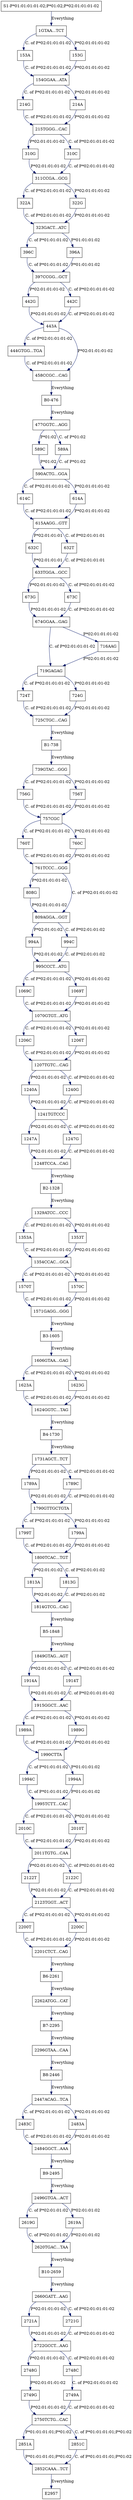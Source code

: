 digraph G {
  "S1-P*01:01:01:01-02;P*01:02;P*02:01:01:01-02" [shape=box, ];
  "442G" [shape=box, ];
  "761TCCC...GGG" [shape=box, ];
  "632C" [shape=box, ];
  "2619G" [shape=box, ];
  "1069C" [shape=box, ];
  "719GAGAG" [shape=box, ];
  "396C" [shape=box, ];
  "1247A" [shape=box, ];
  "396A" [shape=box, ];
  "1207TGTC...CAG" [shape=box, ];
  "808G" [shape=box, ];
  "444GTGG...TGA" [shape=box, ];
  "2262ATGG...CAT" [shape=box, ];
  "590ACTG...GGA" [shape=box, ];
  "2123TGGT...ACT" [shape=box, ];
  "1914A" [shape=box, ];
  "756G" [shape=box, ];
  "632T" [shape=box, ];
  "1070GTGT...ATG" [shape=box, ];
  "724T" [shape=box, ];
  "2620TGAC...TAA" [shape=box, ];
  "2122T" [shape=box, ];
  "633TGGA...GCC" [shape=box, ];
  "458CCGC...CAG" [shape=box, ];
  "589C" [shape=box, ];
  "1849GTAG...AGT" [shape=box, ];
  "589A" [shape=box, ];
  "2484GGCT...AAA" [shape=box, ];
  "1206C" [shape=box, ];
  "443A" [shape=box, ];
  "1994C" [shape=box, ];
  "2749G" [shape=box, ];
  "994A" [shape=box, ];
  "1240A" [shape=box, ];
  "673G" [shape=box, ];
  "2851A" [shape=box, ];
  "2010C" [shape=box, ];
  "442C" [shape=box, ];
  "B6-2261" [shape=box, ];
  "2200T" [shape=box, ];
  "1790GTTGCTGTA" [shape=box, ];
  "1241TGTCCC" [shape=box, ];
  "760T" [shape=box, ];
  "2010T" [shape=box, ];
  "1571GAGG...GGG" [shape=box, ];
  "1329ATCC...CCC" [shape=box, ];
  "311CCGA...GCG" [shape=box, ];
  "1GTAA...TCT" [shape=box, ];
  "2851C" [shape=box, ];
  "724G" [shape=box, ];
  "2750TCTG...CAC" [shape=box, ];
  "2122C" [shape=box, ];
  "614C" [shape=box, ];
  "153A" [shape=box, ];
  "2748G" [shape=box, ];
  "2722GCCT...AAG" [shape=box, ];
  "1915GGCT...AAC" [shape=box, ];
  "995CCCT...ATG" [shape=box, ];
  "2483C" [shape=box, ];
  "310G" [shape=box, ];
  "809AGGA...GGT" [shape=box, ];
  "310C" [shape=box, ];
  "2852CAAA...TCT" [shape=box, ];
  "B1-738" [shape=box, ];
  "2201CTCT...CAG" [shape=box, ];
  "674GGAA...GAG" [shape=box, ];
  "214G" [shape=box, ];
  "760C" [shape=box, ];
  "214A" [shape=box, ];
  "1069T" [shape=box, ];
  "2748C" [shape=box, ];
  "1990CTTA" [shape=box, ];
  "673C" [shape=box, ];
  "1995TCTT...CAC" [shape=box, ];
  "154GGAA...ATA" [shape=box, ];
  "153G" [shape=box, ];
  "2011TGTG...CAA" [shape=box, ];
  "1606GTAA...GAG" [shape=box, ];
  "1789A" [shape=box, ];
  "B8-2446" [shape=box, ];
  "1989A" [shape=box, ];
  "725CTGC...CAG" [shape=box, ];
  "322A" [shape=box, ];
  "2296GTAA...CAA" [shape=box, ];
  "2496GTGA...ACT" [shape=box, ];
  "E2957" [shape=box, ];
  "215TGGG...CAC" [shape=box, ];
  "B2-1328" [shape=box, ];
  "757CGC" [shape=box, ];
  "1814GTCG...CAG" [shape=box, ];
  "1624GGTC...TAG" [shape=box, ];
  "B4-1730" [shape=box, ];
  "1789C" [shape=box, ];
  "B3-1605" [shape=box, ];
  "1813A" [shape=box, ];
  "1989G" [shape=box, ];
  "1570T" [shape=box, ];
  "1570C" [shape=box, ];
  "1353A" [shape=box, ];
  "756T" [shape=box, ];
  "1240G" [shape=box, ];
  "477GGTC...AGG" [shape=box, ];
  "1731AGCT...TCT" [shape=box, ];
  "322G" [shape=box, ];
  "1248TCCA...CAG" [shape=box, ];
  "614A" [shape=box, ];
  "994C" [shape=box, ];
  "1623A" [shape=box, ];
  "1994A" [shape=box, ];
  "2619A" [shape=box, ];
  "1206T" [shape=box, ];
  "2721A" [shape=box, ];
  "2200C" [shape=box, ];
  "2447ACAG...TCA" [shape=box, ];
  "716AAG" [shape=box, ];
  "1247G" [shape=box, ];
  "1799T" [shape=box, ];
  "1623G" [shape=box, ];
  "1813G" [shape=box, ];
  "739GTAC...GGG" [shape=box, ];
  "B0-476" [shape=box, ];
  "615AAGG...GTT" [shape=box, ];
  "B10-2659" [shape=box, ];
  "B5-1848" [shape=box, ];
  "1353T" [shape=box, ];
  "397CCGG...GCT" [shape=box, ];
  "2660GATT...AAG" [shape=box, ];
  "B9-2495" [shape=box, ];
  "2749A" [shape=box, ];
  "2483A" [shape=box, ];
  "1354CCAC...GCA" [shape=box, ];
  "2721G" [shape=box, ];
  "1799A" [shape=box, ];
  "1914T" [shape=box, ];
  "1800TCAC...TGT" [shape=box, ];
  "323GACT...ATC" [shape=box, ];
  "B7-2295" [shape=box, ];
  
  
  edge [color="#001267", ];
  "S1-P*01:01:01:01-02;P*01:02;P*02:01:01:01-02" -> "1GTAA...TCT" [label="Everything",
                                                                   ];
  "442G" -> "443A" [label="P*02:01:01:01-02", ];
  "761TCCC...GGG" -> "808G" [label="P*02:01:01:01-02", ];
  "761TCCC...GGG" -> "809AGGA...GGT" [label="C. of P*02:01:01:01-02", ];
  "632C" -> "633TGGA...GCC" [label="P*02:01:01:01", ];
  "2619G" -> "2620TGAC...TAA" [label="C. of P*02:01:01:02", ];
  "1069C" -> "1070GTGT...ATG" [label="C. of P*02:01:01:01-02", ];
  "719GAGAG" -> "724G" [label="P*02:01:01:01-02", ];
  "719GAGAG" -> "724T" [label="C. of P*02:01:01:01-02", ];
  "396C" -> "397CCGG...GCT" [label="C. of P*01:01:01:02", ];
  "1247A" -> "1248TCCA...CAG" [label="P*02:01:01:01-02", ];
  "396A" -> "397CCGG...GCT" [label="P*01:01:01:02", ];
  "1207TGTC...CAG" -> "1240A" [label="P*02:01:01:01-02", ];
  "1207TGTC...CAG" -> "1240G" [label="C. of P*02:01:01:01-02", ];
  "808G" -> "809AGGA...GGT" [label="P*02:01:01:01-02", ];
  "444GTGG...TGA" -> "458CCGC...CAG" [label="C. of P*02:01:01:01-02", ];
  "2262ATGG...CAT" -> "B7-2295" [label="Everything", ];
  "590ACTG...GGA" -> "614A" [label="P*02:01:01:01-02", ];
  "590ACTG...GGA" -> "614C" [label="C. of P*02:01:01:01-02", ];
  "2123TGGT...ACT" -> "2200C" [label="P*02:01:01:01-02", ];
  "2123TGGT...ACT" -> "2200T" [label="C. of P*02:01:01:01-02", ];
  "1914A" -> "1915GGCT...AAC" [label="P*02:01:01:01-02", ];
  "756G" -> "757CGC" [label="C. of P*02:01:01:01-02", ];
  "632T" -> "633TGGA...GCC" [label="C. of P*02:01:01:01", ];
  "1070GTGT...ATG" -> "1206C" [label="C. of P*02:01:01:01-02", ];
  "1070GTGT...ATG" -> "1206T" [label="P*02:01:01:01-02", ];
  "724T" -> "725CTGC...CAG" [label="C. of P*02:01:01:01-02", ];
  "2620TGAC...TAA" -> "B10-2659" [label="Everything", ];
  "2122T" -> "2123TGGT...ACT" [label="P*02:01:01:01-02", ];
  "633TGGA...GCC" -> "673C" [label="C. of P*02:01:01:01-02", ];
  "633TGGA...GCC" -> "673G" [label="P*02:01:01:01-02", ];
  "458CCGC...CAG" -> "B0-476" [label="Everything", ];
  "589C" -> "590ACTG...GGA" [label="P*01:02", ];
  "1849GTAG...AGT" -> "1914A" [label="P*02:01:01:01-02", ];
  "1849GTAG...AGT" -> "1914T" [label="C. of P*02:01:01:01-02", ];
  "589A" -> "590ACTG...GGA" [label="C. of P*01:02", ];
  "2484GGCT...AAA" -> "B9-2495" [label="Everything", ];
  "1206C" -> "1207TGTC...CAG" [label="C. of P*02:01:01:01-02", ];
  "443A" -> "444GTGG...TGA" [label="C. of P*02:01:01:01-02", ];
  "443A" -> "458CCGC...CAG" [label="P*02:01:01:01-02", ];
  "1994C" -> "1995TCTT...CAC" [label="C. of P*01:01:01:02", ];
  "2749G" -> "2750TCTG...CAC" [label="P*02:01:01:01-02", ];
  "994A" -> "995CCCT...ATG" [label="P*02:01:01:02", ];
  "1240A" -> "1241TGTCCC" [label="P*02:01:01:01-02", ];
  "673G" -> "674GGAA...GAG" [label="P*02:01:01:01-02", ];
  "2851A" -> "2852CAAA...TCT" [label="P*01:01:01:01;P*01:02", ];
  "2010C" -> "2011TGTG...CAA" [label="C. of P*02:01:01:01-02", ];
  "442C" -> "443A" [label="C. of P*02:01:01:01-02", ];
  "B6-2261" -> "2262ATGG...CAT" [label="Everything", ];
  "2200T" -> "2201CTCT...CAG" [label="C. of P*02:01:01:01-02", ];
  "1790GTTGCTGTA" -> "1799A" [label="P*02:01:01:01-02", ];
  "1790GTTGCTGTA" -> "1799T" [label="C. of P*02:01:01:01-02", ];
  "1241TGTCCC" -> "1247A" [label="P*02:01:01:01-02", ];
  "1241TGTCCC" -> "1247G" [label="C. of P*02:01:01:01-02", ];
  "760T" -> "761TCCC...GGG" [label="C. of P*02:01:01:01-02", ];
  "2010T" -> "2011TGTG...CAA" [label="P*02:01:01:01-02", ];
  "1571GAGG...GGG" -> "B3-1605" [label="Everything", ];
  "1329ATCC...CCC" -> "1353A" [label="C. of P*02:01:01:01-02", ];
  "1329ATCC...CCC" -> "1353T" [label="P*02:01:01:01-02", ];
  "311CCGA...GCG" -> "322A" [label="C. of P*02:01:01:01-02", ];
  "311CCGA...GCG" -> "322G" [label="P*02:01:01:01-02", ];
  "1GTAA...TCT" -> "153A" [label="C. of P*02:01:01:01-02", ];
  "1GTAA...TCT" -> "153G" [label="P*02:01:01:01-02", ];
  "2851C" -> "2852CAAA...TCT" [label="C. of P*01:01:01:01;P*01:02", ];
  "724G" -> "725CTGC...CAG" [label="P*02:01:01:01-02", ];
  "2750TCTG...CAC" -> "2851A" [label="P*01:01:01:01;P*01:02", ];
  "2750TCTG...CAC" -> "2851C" [label="C. of P*01:01:01:01;P*01:02", ];
  "2122C" -> "2123TGGT...ACT" [label="C. of P*02:01:01:01-02", ];
  "614C" -> "615AAGG...GTT" [label="C. of P*02:01:01:01-02", ];
  "153A" -> "154GGAA...ATA" [label="C. of P*02:01:01:01-02", ];
  "2748G" -> "2749G" [label="P*02:01:01:01-02", ];
  "2722GCCT...AAG" -> "2748C" [label="C. of P*02:01:01:01-02", ];
  "2722GCCT...AAG" -> "2748G" [label="P*02:01:01:01-02", ];
  "1915GGCT...AAC" -> "1989A" [label="C. of P*02:01:01:01-02", ];
  "1915GGCT...AAC" -> "1989G" [label="P*02:01:01:01-02", ];
  "995CCCT...ATG" -> "1069C" [label="C. of P*02:01:01:01-02", ];
  "995CCCT...ATG" -> "1069T" [label="P*02:01:01:01-02", ];
  "2483C" -> "2484GGCT...AAA" [label="C. of P*02:01:01:01-02", ];
  "310G" -> "311CCGA...GCG" [label="P*02:01:01:01-02", ];
  "809AGGA...GGT" -> "994A" [label="P*02:01:01:02", ];
  "809AGGA...GGT" -> "994C" [label="C. of P*02:01:01:02", ];
  "310C" -> "311CCGA...GCG" [label="C. of P*02:01:01:01-02", ];
  "2852CAAA...TCT" -> "E2957" [label="Everything", ];
  "B1-738" -> "739GTAC...GGG" [label="Everything", ];
  "2201CTCT...CAG" -> "B6-2261" [label="Everything", ];
  "674GGAA...GAG" -> "716AAG" [label="P*02:01:01:01-02", ];
  "674GGAA...GAG" -> "719GAGAG" [label="C. of P*02:01:01:01-02", ];
  "214G" -> "215TGGG...CAC" [label="C. of P*02:01:01:01-02", ];
  "760C" -> "761TCCC...GGG" [label="P*02:01:01:01-02", ];
  "214A" -> "215TGGG...CAC" [label="P*02:01:01:01-02", ];
  "1069T" -> "1070GTGT...ATG" [label="P*02:01:01:01-02", ];
  "2748C" -> "2749A" [label="C. of P*02:01:01:01-02", ];
  "1990CTTA" -> "1994A" [label="P*01:01:01:02", ];
  "1990CTTA" -> "1994C" [label="C. of P*01:01:01:02", ];
  "673C" -> "674GGAA...GAG" [label="C. of P*02:01:01:01-02", ];
  "1995TCTT...CAC" -> "2010C" [label="C. of P*02:01:01:01-02", ];
  "1995TCTT...CAC" -> "2010T" [label="P*02:01:01:01-02", ];
  "154GGAA...ATA" -> "214A" [label="P*02:01:01:01-02", ];
  "154GGAA...ATA" -> "214G" [label="C. of P*02:01:01:01-02", ];
  "153G" -> "154GGAA...ATA" [label="P*02:01:01:01-02", ];
  "2011TGTG...CAA" -> "2122C" [label="C. of P*02:01:01:01-02", ];
  "2011TGTG...CAA" -> "2122T" [label="P*02:01:01:01-02", ];
  "1606GTAA...GAG" -> "1623A" [label="C. of P*02:01:01:01-02", ];
  "1606GTAA...GAG" -> "1623G" [label="P*02:01:01:01-02", ];
  "1789A" -> "1790GTTGCTGTA" [label="P*02:01:01:01-02", ];
  "B8-2446" -> "2447ACAG...TCA" [label="Everything", ];
  "1989A" -> "1990CTTA" [label="C. of P*02:01:01:01-02", ];
  "725CTGC...CAG" -> "B1-738" [label="Everything", ];
  "322A" -> "323GACT...ATC" [label="C. of P*02:01:01:01-02", ];
  "2296GTAA...CAA" -> "B8-2446" [label="Everything", ];
  "2496GTGA...ACT" -> "2619A" [label="P*02:01:01:02", ];
  "2496GTGA...ACT" -> "2619G" [label="C. of P*02:01:01:02", ];
  "215TGGG...CAC" -> "310C" [label="C. of P*02:01:01:01-02", ];
  "215TGGG...CAC" -> "310G" [label="P*02:01:01:01-02", ];
  "B2-1328" -> "1329ATCC...CCC" [label="Everything", ];
  "757CGC" -> "760C" [label="P*02:01:01:01-02", ];
  "757CGC" -> "760T" [label="C. of P*02:01:01:01-02", ];
  "1814GTCG...CAG" -> "B5-1848" [label="Everything", ];
  "1624GGTC...TAG" -> "B4-1730" [label="Everything", ];
  "B4-1730" -> "1731AGCT...TCT" [label="Everything", ];
  "1789C" -> "1790GTTGCTGTA" [label="C. of P*02:01:01:01-02", ];
  "B3-1605" -> "1606GTAA...GAG" [label="Everything", ];
  "1813A" -> "1814GTCG...CAG" [label="P*02:01:01:02", ];
  "1989G" -> "1990CTTA" [label="P*02:01:01:01-02", ];
  "1570T" -> "1571GAGG...GGG" [label="C. of P*02:01:01:01-02", ];
  "1570C" -> "1571GAGG...GGG" [label="P*02:01:01:01-02", ];
  "1353A" -> "1354CCAC...GCA" [label="C. of P*02:01:01:01-02", ];
  "756T" -> "757CGC" [label="P*02:01:01:01-02", ];
  "1240G" -> "1241TGTCCC" [label="C. of P*02:01:01:01-02", ];
  "477GGTC...AGG" -> "589A" [label="C. of P*01:02", ];
  "477GGTC...AGG" -> "589C" [label="P*01:02", ];
  "1731AGCT...TCT" -> "1789A" [label="P*02:01:01:01-02", ];
  "1731AGCT...TCT" -> "1789C" [label="C. of P*02:01:01:01-02", ];
  "322G" -> "323GACT...ATC" [label="P*02:01:01:01-02", ];
  "1248TCCA...CAG" -> "B2-1328" [label="Everything", ];
  "614A" -> "615AAGG...GTT" [label="P*02:01:01:01-02", ];
  "994C" -> "995CCCT...ATG" [label="C. of P*02:01:01:02", ];
  "1623A" -> "1624GGTC...TAG" [label="C. of P*02:01:01:01-02", ];
  "1994A" -> "1995TCTT...CAC" [label="P*01:01:01:02", ];
  "2619A" -> "2620TGAC...TAA" [label="P*02:01:01:02", ];
  "1206T" -> "1207TGTC...CAG" [label="P*02:01:01:01-02", ];
  "2721A" -> "2722GCCT...AAG" [label="P*02:01:01:01-02", ];
  "2200C" -> "2201CTCT...CAG" [label="P*02:01:01:01-02", ];
  "2447ACAG...TCA" -> "2483A" [label="P*02:01:01:01-02", ];
  "2447ACAG...TCA" -> "2483C" [label="C. of P*02:01:01:01-02", ];
  "716AAG" -> "719GAGAG" [label="P*02:01:01:01-02", ];
  "1247G" -> "1248TCCA...CAG" [label="C. of P*02:01:01:01-02", ];
  "1799T" -> "1800TCAC...TGT" [label="C. of P*02:01:01:01-02", ];
  "1623G" -> "1624GGTC...TAG" [label="P*02:01:01:01-02", ];
  "1813G" -> "1814GTCG...CAG" [label="C. of P*02:01:01:02", ];
  "739GTAC...GGG" -> "756G" [label="C. of P*02:01:01:01-02", ];
  "739GTAC...GGG" -> "756T" [label="P*02:01:01:01-02", ];
  "B0-476" -> "477GGTC...AGG" [label="Everything", ];
  "615AAGG...GTT" -> "632C" [label="P*02:01:01:01", ];
  "615AAGG...GTT" -> "632T" [label="C. of P*02:01:01:01", ];
  "B10-2659" -> "2660GATT...AAG" [label="Everything", ];
  "B5-1848" -> "1849GTAG...AGT" [label="Everything", ];
  "1353T" -> "1354CCAC...GCA" [label="P*02:01:01:01-02", ];
  "397CCGG...GCT" -> "442C" [label="C. of P*02:01:01:01-02", ];
  "397CCGG...GCT" -> "442G" [label="P*02:01:01:01-02", ];
  "2660GATT...AAG" -> "2721A" [label="P*02:01:01:01-02", ];
  "2660GATT...AAG" -> "2721G" [label="C. of P*02:01:01:01-02", ];
  "B9-2495" -> "2496GTGA...ACT" [label="Everything", ];
  "2749A" -> "2750TCTG...CAC" [label="C. of P*02:01:01:01-02", ];
  "2483A" -> "2484GGCT...AAA" [label="P*02:01:01:01-02", ];
  "1354CCAC...GCA" -> "1570C" [label="P*02:01:01:01-02", ];
  "1354CCAC...GCA" -> "1570T" [label="C. of P*02:01:01:01-02", ];
  "2721G" -> "2722GCCT...AAG" [label="C. of P*02:01:01:01-02", ];
  "1799A" -> "1800TCAC...TGT" [label="P*02:01:01:01-02", ];
  "1914T" -> "1915GGCT...AAC" [label="C. of P*02:01:01:01-02", ];
  "1800TCAC...TGT" -> "1813A" [label="P*02:01:01:02", ];
  "1800TCAC...TGT" -> "1813G" [label="C. of P*02:01:01:02", ];
  "323GACT...ATC" -> "396A" [label="P*01:01:01:02", ];
  "323GACT...ATC" -> "396C" [label="C. of P*01:01:01:02", ];
  "B7-2295" -> "2296GTAA...CAA" [label="Everything", ];
  
  }